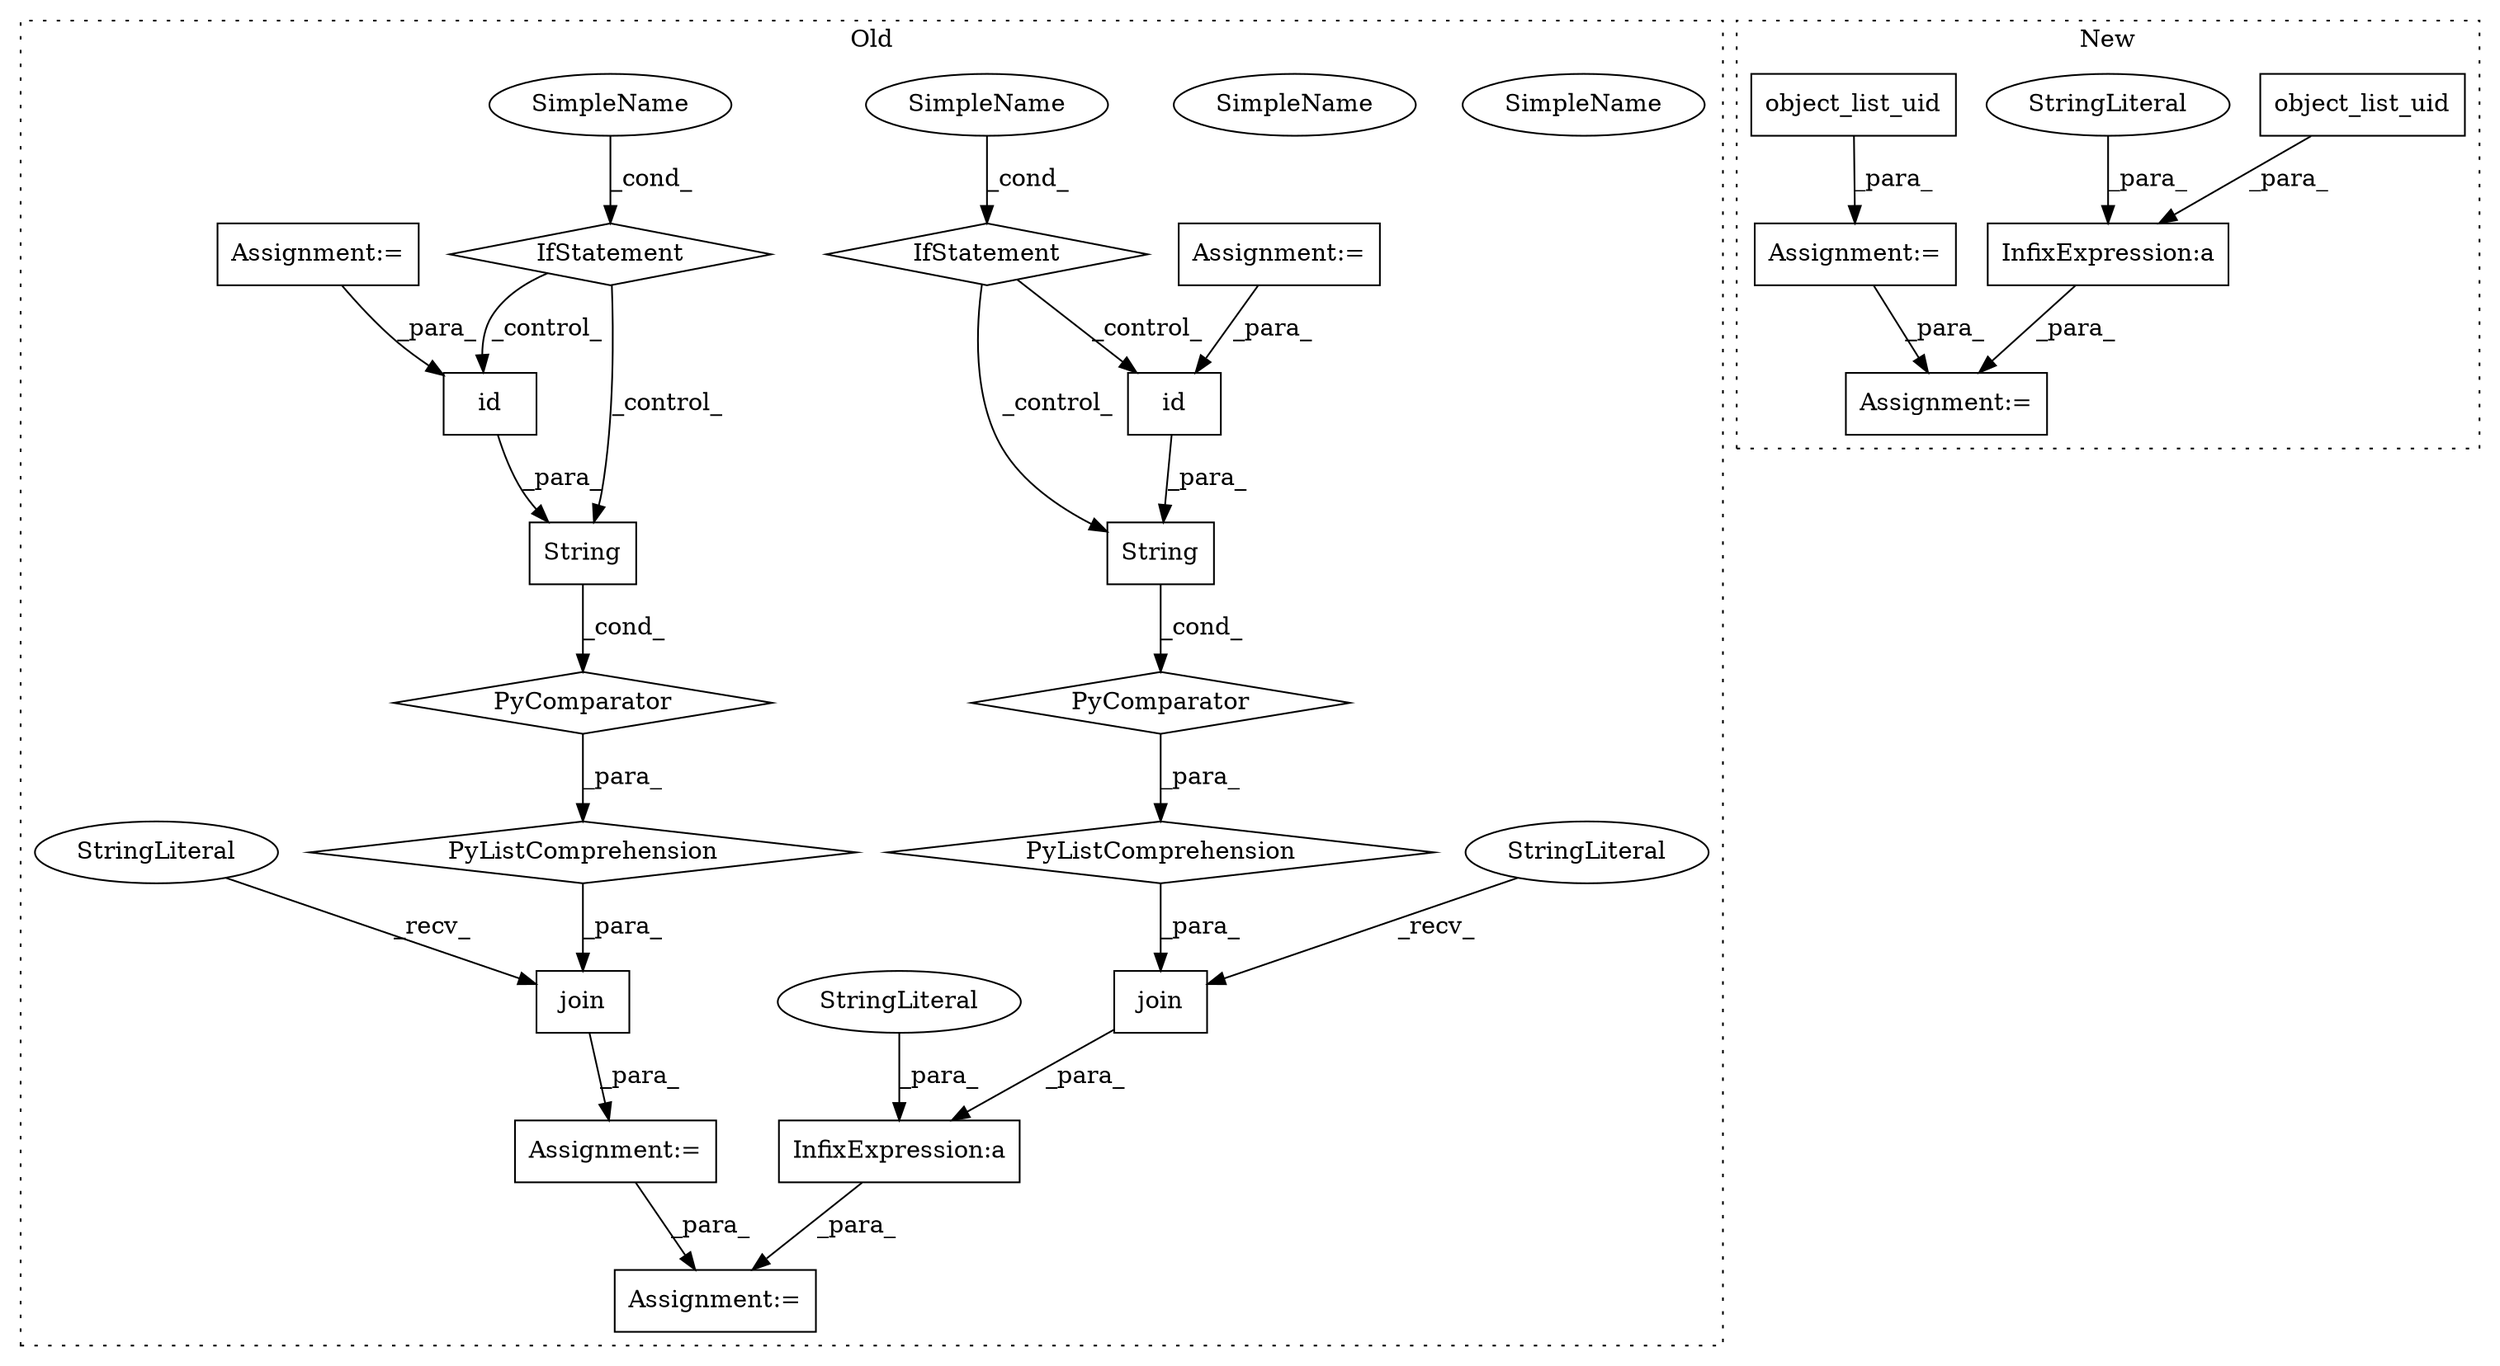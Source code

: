 digraph G {
subgraph cluster0 {
1 [label="join" a="32" s="20121,20237" l="16,-5" shape="box"];
3 [label="InfixExpression:a" a="27" s="20114" l="3" shape="box"];
5 [label="PyComparator" a="113" s="20208" l="21" shape="diamond"];
6 [label="String" a="32" s="20137,20149" l="7,1" shape="box"];
7 [label="String" a="32" s="19997,20009" l="7,1" shape="box"];
8 [label="PyComparator" a="113" s="20068" l="22" shape="diamond"];
9 [label="SimpleName" a="42" s="20224" l="5" shape="ellipse"];
10 [label="IfStatement" a="25" s="20208" l="21" shape="diamond"];
11 [label="SimpleName" a="42" s="20085" l="5" shape="ellipse"];
12 [label="IfStatement" a="25" s="20068" l="22" shape="diamond"];
13 [label="join" a="32" s="19981,20098" l="16,-5" shape="box"];
14 [label="id" a="32" s="20144,20148" l="3,1" shape="box"];
15 [label="PyListComprehension" a="109" s="20137" l="100" shape="diamond"];
16 [label="id" a="32" s="20004,20008" l="3,1" shape="box"];
17 [label="PyListComprehension" a="109" s="19997" l="101" shape="diamond"];
18 [label="StringLiteral" a="45" s="20117" l="3" shape="ellipse"];
20 [label="Assignment:=" a="7" s="19976" l="1" shape="box"];
21 [label="StringLiteral" a="45" s="20111" l="3" shape="ellipse"];
22 [label="StringLiteral" a="45" s="19977" l="3" shape="ellipse"];
23 [label="Assignment:=" a="7" s="20208" l="21" shape="box"];
24 [label="Assignment:=" a="7" s="20068" l="22" shape="box"];
25 [label="Assignment:=" a="7" s="20108" l="2" shape="box"];
29 [label="SimpleName" a="42" s="20224" l="5" shape="ellipse"];
30 [label="SimpleName" a="42" s="20085" l="5" shape="ellipse"];
label = "Old";
style="dotted";
}
subgraph cluster1 {
2 [label="object_list_uid" a="32" s="15752,15773" l="16,1" shape="box"];
4 [label="InfixExpression:a" a="27" s="15749" l="3" shape="box"];
19 [label="StringLiteral" a="45" s="15746" l="3" shape="ellipse"];
26 [label="Assignment:=" a="7" s="15743" l="2" shape="box"];
27 [label="object_list_uid" a="32" s="15705,15727" l="16,1" shape="box"];
28 [label="Assignment:=" a="7" s="15704" l="1" shape="box"];
label = "New";
style="dotted";
}
1 -> 3 [label="_para_"];
2 -> 4 [label="_para_"];
3 -> 25 [label="_para_"];
4 -> 26 [label="_para_"];
5 -> 15 [label="_para_"];
6 -> 5 [label="_cond_"];
7 -> 8 [label="_cond_"];
8 -> 17 [label="_para_"];
10 -> 6 [label="_control_"];
10 -> 14 [label="_control_"];
12 -> 7 [label="_control_"];
12 -> 16 [label="_control_"];
13 -> 20 [label="_para_"];
14 -> 6 [label="_para_"];
15 -> 1 [label="_para_"];
16 -> 7 [label="_para_"];
17 -> 13 [label="_para_"];
18 -> 1 [label="_recv_"];
19 -> 4 [label="_para_"];
20 -> 25 [label="_para_"];
21 -> 3 [label="_para_"];
22 -> 13 [label="_recv_"];
23 -> 14 [label="_para_"];
24 -> 16 [label="_para_"];
27 -> 28 [label="_para_"];
28 -> 26 [label="_para_"];
29 -> 10 [label="_cond_"];
30 -> 12 [label="_cond_"];
}